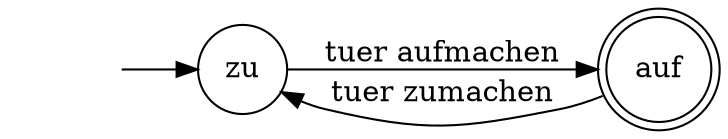 digraph my_third_automaton {
	/* example
	test
	*/
	rankdir = LR
	node [ shape=circle ];
	"starter" [
		label = ""
		shape = "plaintext"
	]
	"zu" [ start="yes" ];				/* startnode */
	"auf" [ shape=doublecircle end="yes" ];  	/* endnode */
	// transitions
	"starter" -> "zu";
	"zu" -> "auf" [label="tuer aufmachen"];
	"auf" -> "zu" [label="tuer zumachen"];
}
